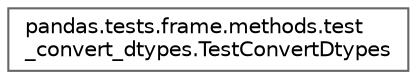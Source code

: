 digraph "Graphical Class Hierarchy"
{
 // LATEX_PDF_SIZE
  bgcolor="transparent";
  edge [fontname=Helvetica,fontsize=10,labelfontname=Helvetica,labelfontsize=10];
  node [fontname=Helvetica,fontsize=10,shape=box,height=0.2,width=0.4];
  rankdir="LR";
  Node0 [id="Node000000",label="pandas.tests.frame.methods.test\l_convert_dtypes.TestConvertDtypes",height=0.2,width=0.4,color="grey40", fillcolor="white", style="filled",URL="$d0/de5/classpandas_1_1tests_1_1frame_1_1methods_1_1test__convert__dtypes_1_1TestConvertDtypes.html",tooltip=" "];
}
